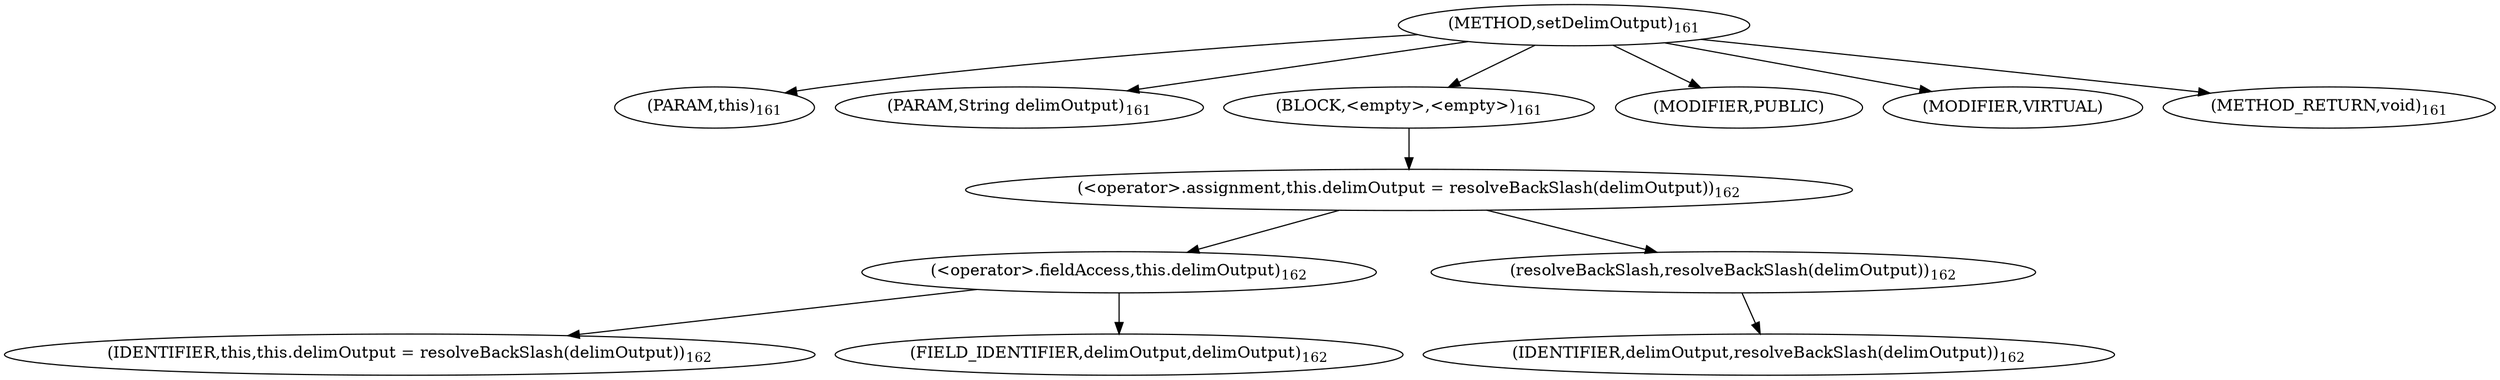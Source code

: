 digraph "setDelimOutput" {  
"444" [label = <(METHOD,setDelimOutput)<SUB>161</SUB>> ]
"14" [label = <(PARAM,this)<SUB>161</SUB>> ]
"445" [label = <(PARAM,String delimOutput)<SUB>161</SUB>> ]
"446" [label = <(BLOCK,&lt;empty&gt;,&lt;empty&gt;)<SUB>161</SUB>> ]
"447" [label = <(&lt;operator&gt;.assignment,this.delimOutput = resolveBackSlash(delimOutput))<SUB>162</SUB>> ]
"448" [label = <(&lt;operator&gt;.fieldAccess,this.delimOutput)<SUB>162</SUB>> ]
"13" [label = <(IDENTIFIER,this,this.delimOutput = resolveBackSlash(delimOutput))<SUB>162</SUB>> ]
"449" [label = <(FIELD_IDENTIFIER,delimOutput,delimOutput)<SUB>162</SUB>> ]
"450" [label = <(resolveBackSlash,resolveBackSlash(delimOutput))<SUB>162</SUB>> ]
"451" [label = <(IDENTIFIER,delimOutput,resolveBackSlash(delimOutput))<SUB>162</SUB>> ]
"452" [label = <(MODIFIER,PUBLIC)> ]
"453" [label = <(MODIFIER,VIRTUAL)> ]
"454" [label = <(METHOD_RETURN,void)<SUB>161</SUB>> ]
  "444" -> "14" 
  "444" -> "445" 
  "444" -> "446" 
  "444" -> "452" 
  "444" -> "453" 
  "444" -> "454" 
  "446" -> "447" 
  "447" -> "448" 
  "447" -> "450" 
  "448" -> "13" 
  "448" -> "449" 
  "450" -> "451" 
}
